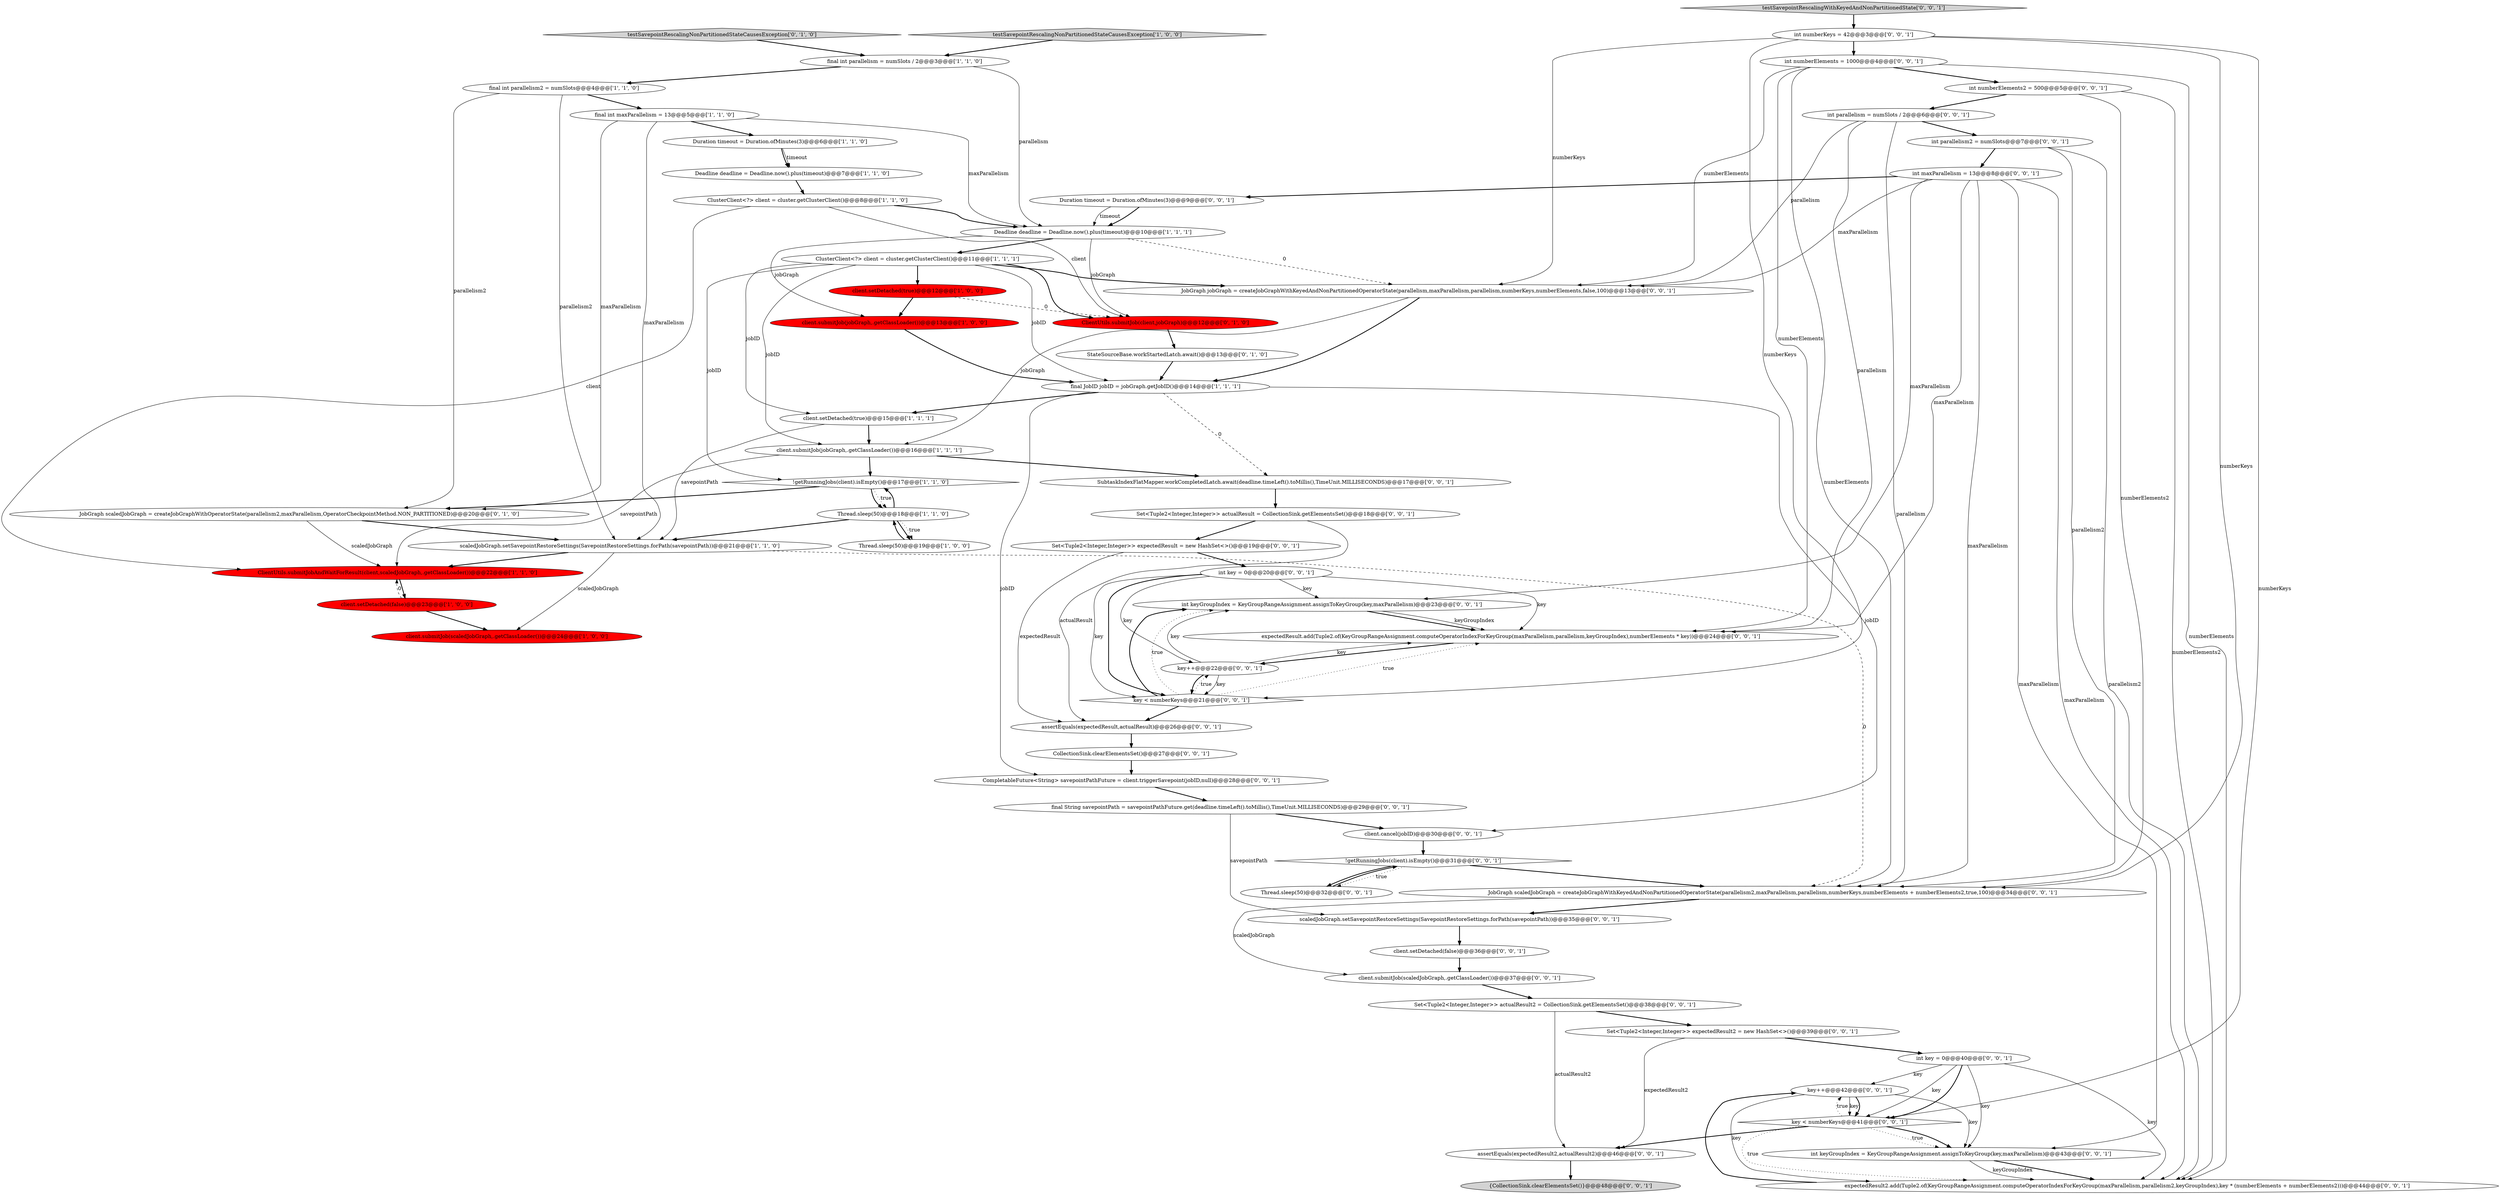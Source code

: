 digraph {
10 [style = filled, label = "ClientUtils.submitJobAndWaitForResult(client,scaledJobGraph,.getClassLoader())@@@22@@@['1', '1', '0']", fillcolor = red, shape = ellipse image = "AAA1AAABBB1BBB"];
44 [style = filled, label = "testSavepointRescalingWithKeyedAndNonPartitionedState['0', '0', '1']", fillcolor = lightgray, shape = diamond image = "AAA0AAABBB3BBB"];
61 [style = filled, label = "scaledJobGraph.setSavepointRestoreSettings(SavepointRestoreSettings.forPath(savepointPath))@@@35@@@['0', '0', '1']", fillcolor = white, shape = ellipse image = "AAA0AAABBB3BBB"];
9 [style = filled, label = "Duration timeout = Duration.ofMinutes(3)@@@6@@@['1', '1', '0']", fillcolor = white, shape = ellipse image = "AAA0AAABBB1BBB"];
49 [style = filled, label = "int parallelism = numSlots / 2@@@6@@@['0', '0', '1']", fillcolor = white, shape = ellipse image = "AAA0AAABBB3BBB"];
17 [style = filled, label = "client.setDetached(true)@@@15@@@['1', '1', '1']", fillcolor = white, shape = ellipse image = "AAA0AAABBB1BBB"];
58 [style = filled, label = "int key = 0@@@40@@@['0', '0', '1']", fillcolor = white, shape = ellipse image = "AAA0AAABBB3BBB"];
31 [style = filled, label = "JobGraph jobGraph = createJobGraphWithKeyedAndNonPartitionedOperatorState(parallelism,maxParallelism,parallelism,numberKeys,numberElements,false,100)@@@13@@@['0', '0', '1']", fillcolor = white, shape = ellipse image = "AAA0AAABBB3BBB"];
4 [style = filled, label = "scaledJobGraph.setSavepointRestoreSettings(SavepointRestoreSettings.forPath(savepointPath))@@@21@@@['1', '1', '0']", fillcolor = white, shape = ellipse image = "AAA0AAABBB1BBB"];
25 [style = filled, label = "int keyGroupIndex = KeyGroupRangeAssignment.assignToKeyGroup(key,maxParallelism)@@@23@@@['0', '0', '1']", fillcolor = white, shape = ellipse image = "AAA0AAABBB3BBB"];
60 [style = filled, label = "int numberElements2 = 500@@@5@@@['0', '0', '1']", fillcolor = white, shape = ellipse image = "AAA0AAABBB3BBB"];
51 [style = filled, label = "int numberKeys = 42@@@3@@@['0', '0', '1']", fillcolor = white, shape = ellipse image = "AAA0AAABBB3BBB"];
33 [style = filled, label = "SubtaskIndexFlatMapper.workCompletedLatch.await(deadline.timeLeft().toMillis(),TimeUnit.MILLISECONDS)@@@17@@@['0', '0', '1']", fillcolor = white, shape = ellipse image = "AAA0AAABBB3BBB"];
40 [style = filled, label = "final String savepointPath = savepointPathFuture.get(deadline.timeLeft().toMillis(),TimeUnit.MILLISECONDS)@@@29@@@['0', '0', '1']", fillcolor = white, shape = ellipse image = "AAA0AAABBB3BBB"];
57 [style = filled, label = "Set<Tuple2<Integer,Integer>> expectedResult = new HashSet<>()@@@19@@@['0', '0', '1']", fillcolor = white, shape = ellipse image = "AAA0AAABBB3BBB"];
53 [style = filled, label = "key++@@@22@@@['0', '0', '1']", fillcolor = white, shape = ellipse image = "AAA0AAABBB3BBB"];
20 [style = filled, label = "client.submitJob(jobGraph,.getClassLoader())@@@13@@@['1', '0', '0']", fillcolor = red, shape = ellipse image = "AAA1AAABBB1BBB"];
46 [style = filled, label = "assertEquals(expectedResult,actualResult)@@@26@@@['0', '0', '1']", fillcolor = white, shape = ellipse image = "AAA0AAABBB3BBB"];
7 [style = filled, label = "ClusterClient<?> client = cluster.getClusterClient()@@@8@@@['1', '1', '0']", fillcolor = white, shape = ellipse image = "AAA0AAABBB1BBB"];
14 [style = filled, label = "client.setDetached(false)@@@23@@@['1', '0', '0']", fillcolor = red, shape = ellipse image = "AAA1AAABBB1BBB"];
13 [style = filled, label = "client.submitJob(jobGraph,.getClassLoader())@@@16@@@['1', '1', '1']", fillcolor = white, shape = ellipse image = "AAA0AAABBB1BBB"];
11 [style = filled, label = "final int parallelism = numSlots / 2@@@3@@@['1', '1', '0']", fillcolor = white, shape = ellipse image = "AAA0AAABBB1BBB"];
28 [style = filled, label = "{CollectionSink.clearElementsSet()}@@@48@@@['0', '0', '1']", fillcolor = lightgray, shape = ellipse image = "AAA0AAABBB3BBB"];
21 [style = filled, label = "ClientUtils.submitJob(client,jobGraph)@@@12@@@['0', '1', '0']", fillcolor = red, shape = ellipse image = "AAA1AAABBB2BBB"];
45 [style = filled, label = "key < numberKeys@@@21@@@['0', '0', '1']", fillcolor = white, shape = diamond image = "AAA0AAABBB3BBB"];
39 [style = filled, label = "Set<Tuple2<Integer,Integer>> expectedResult2 = new HashSet<>()@@@39@@@['0', '0', '1']", fillcolor = white, shape = ellipse image = "AAA0AAABBB3BBB"];
5 [style = filled, label = "testSavepointRescalingNonPartitionedStateCausesException['1', '0', '0']", fillcolor = lightgray, shape = diamond image = "AAA0AAABBB1BBB"];
8 [style = filled, label = "Thread.sleep(50)@@@19@@@['1', '0', '0']", fillcolor = white, shape = ellipse image = "AAA0AAABBB1BBB"];
12 [style = filled, label = "client.setDetached(true)@@@12@@@['1', '0', '0']", fillcolor = red, shape = ellipse image = "AAA1AAABBB1BBB"];
19 [style = filled, label = "final JobID jobID = jobGraph.getJobID()@@@14@@@['1', '1', '1']", fillcolor = white, shape = ellipse image = "AAA0AAABBB1BBB"];
23 [style = filled, label = "testSavepointRescalingNonPartitionedStateCausesException['0', '1', '0']", fillcolor = lightgray, shape = diamond image = "AAA0AAABBB2BBB"];
26 [style = filled, label = "int maxParallelism = 13@@@8@@@['0', '0', '1']", fillcolor = white, shape = ellipse image = "AAA0AAABBB3BBB"];
32 [style = filled, label = "client.cancel(jobID)@@@30@@@['0', '0', '1']", fillcolor = white, shape = ellipse image = "AAA0AAABBB3BBB"];
41 [style = filled, label = "key++@@@42@@@['0', '0', '1']", fillcolor = white, shape = ellipse image = "AAA0AAABBB3BBB"];
42 [style = filled, label = "!getRunningJobs(client).isEmpty()@@@31@@@['0', '0', '1']", fillcolor = white, shape = diamond image = "AAA0AAABBB3BBB"];
35 [style = filled, label = "expectedResult2.add(Tuple2.of(KeyGroupRangeAssignment.computeOperatorIndexForKeyGroup(maxParallelism,parallelism2,keyGroupIndex),key * (numberElements + numberElements2)))@@@44@@@['0', '0', '1']", fillcolor = white, shape = ellipse image = "AAA0AAABBB3BBB"];
0 [style = filled, label = "client.submitJob(scaledJobGraph,.getClassLoader())@@@24@@@['1', '0', '0']", fillcolor = red, shape = ellipse image = "AAA1AAABBB1BBB"];
52 [style = filled, label = "key < numberKeys@@@41@@@['0', '0', '1']", fillcolor = white, shape = diamond image = "AAA0AAABBB3BBB"];
22 [style = filled, label = "StateSourceBase.workStartedLatch.await()@@@13@@@['0', '1', '0']", fillcolor = white, shape = ellipse image = "AAA0AAABBB2BBB"];
30 [style = filled, label = "Thread.sleep(50)@@@32@@@['0', '0', '1']", fillcolor = white, shape = ellipse image = "AAA0AAABBB3BBB"];
48 [style = filled, label = "Set<Tuple2<Integer,Integer>> actualResult2 = CollectionSink.getElementsSet()@@@38@@@['0', '0', '1']", fillcolor = white, shape = ellipse image = "AAA0AAABBB3BBB"];
54 [style = filled, label = "Duration timeout = Duration.ofMinutes(3)@@@9@@@['0', '0', '1']", fillcolor = white, shape = ellipse image = "AAA0AAABBB3BBB"];
1 [style = filled, label = "Deadline deadline = Deadline.now().plus(timeout)@@@7@@@['1', '1', '0']", fillcolor = white, shape = ellipse image = "AAA0AAABBB1BBB"];
16 [style = filled, label = "ClusterClient<?> client = cluster.getClusterClient()@@@11@@@['1', '1', '1']", fillcolor = white, shape = ellipse image = "AAA0AAABBB1BBB"];
38 [style = filled, label = "int parallelism2 = numSlots@@@7@@@['0', '0', '1']", fillcolor = white, shape = ellipse image = "AAA0AAABBB3BBB"];
3 [style = filled, label = "Thread.sleep(50)@@@18@@@['1', '1', '0']", fillcolor = white, shape = ellipse image = "AAA0AAABBB1BBB"];
15 [style = filled, label = "Deadline deadline = Deadline.now().plus(timeout)@@@10@@@['1', '1', '1']", fillcolor = white, shape = ellipse image = "AAA0AAABBB1BBB"];
29 [style = filled, label = "int keyGroupIndex = KeyGroupRangeAssignment.assignToKeyGroup(key,maxParallelism)@@@43@@@['0', '0', '1']", fillcolor = white, shape = ellipse image = "AAA0AAABBB3BBB"];
6 [style = filled, label = "final int parallelism2 = numSlots@@@4@@@['1', '1', '0']", fillcolor = white, shape = ellipse image = "AAA0AAABBB1BBB"];
18 [style = filled, label = "final int maxParallelism = 13@@@5@@@['1', '1', '0']", fillcolor = white, shape = ellipse image = "AAA0AAABBB1BBB"];
27 [style = filled, label = "expectedResult.add(Tuple2.of(KeyGroupRangeAssignment.computeOperatorIndexForKeyGroup(maxParallelism,parallelism,keyGroupIndex),numberElements * key))@@@24@@@['0', '0', '1']", fillcolor = white, shape = ellipse image = "AAA0AAABBB3BBB"];
34 [style = filled, label = "assertEquals(expectedResult2,actualResult2)@@@46@@@['0', '0', '1']", fillcolor = white, shape = ellipse image = "AAA0AAABBB3BBB"];
55 [style = filled, label = "JobGraph scaledJobGraph = createJobGraphWithKeyedAndNonPartitionedOperatorState(parallelism2,maxParallelism,parallelism,numberKeys,numberElements + numberElements2,true,100)@@@34@@@['0', '0', '1']", fillcolor = white, shape = ellipse image = "AAA0AAABBB3BBB"];
2 [style = filled, label = "!getRunningJobs(client).isEmpty()@@@17@@@['1', '1', '0']", fillcolor = white, shape = diamond image = "AAA0AAABBB1BBB"];
59 [style = filled, label = "client.submitJob(scaledJobGraph,.getClassLoader())@@@37@@@['0', '0', '1']", fillcolor = white, shape = ellipse image = "AAA0AAABBB3BBB"];
36 [style = filled, label = "CollectionSink.clearElementsSet()@@@27@@@['0', '0', '1']", fillcolor = white, shape = ellipse image = "AAA0AAABBB3BBB"];
47 [style = filled, label = "client.setDetached(false)@@@36@@@['0', '0', '1']", fillcolor = white, shape = ellipse image = "AAA0AAABBB3BBB"];
24 [style = filled, label = "JobGraph scaledJobGraph = createJobGraphWithOperatorState(parallelism2,maxParallelism,OperatorCheckpointMethod.NON_PARTITIONED)@@@20@@@['0', '1', '0']", fillcolor = white, shape = ellipse image = "AAA0AAABBB2BBB"];
37 [style = filled, label = "int numberElements = 1000@@@4@@@['0', '0', '1']", fillcolor = white, shape = ellipse image = "AAA0AAABBB3BBB"];
43 [style = filled, label = "int key = 0@@@20@@@['0', '0', '1']", fillcolor = white, shape = ellipse image = "AAA0AAABBB3BBB"];
56 [style = filled, label = "CompletableFuture<String> savepointPathFuture = client.triggerSavepoint(jobID,null)@@@28@@@['0', '0', '1']", fillcolor = white, shape = ellipse image = "AAA0AAABBB3BBB"];
50 [style = filled, label = "Set<Tuple2<Integer,Integer>> actualResult = CollectionSink.getElementsSet()@@@18@@@['0', '0', '1']", fillcolor = white, shape = ellipse image = "AAA0AAABBB3BBB"];
45->27 [style = dotted, label="true"];
7->10 [style = solid, label="client"];
6->24 [style = solid, label="parallelism2"];
35->41 [style = bold, label=""];
15->20 [style = solid, label="jobGraph"];
31->13 [style = solid, label="jobGraph"];
58->41 [style = solid, label="key"];
51->55 [style = solid, label="numberKeys"];
3->4 [style = bold, label=""];
48->39 [style = bold, label=""];
12->21 [style = dashed, label="0"];
13->10 [style = solid, label="savepointPath"];
26->55 [style = solid, label="maxParallelism"];
44->51 [style = bold, label=""];
48->34 [style = solid, label="actualResult2"];
45->25 [style = bold, label=""];
37->60 [style = bold, label=""];
37->31 [style = solid, label="numberElements"];
14->10 [style = dashed, label="0"];
11->15 [style = solid, label="parallelism"];
15->31 [style = dashed, label="0"];
37->55 [style = solid, label="numberElements"];
52->29 [style = dotted, label="true"];
51->31 [style = solid, label="numberKeys"];
9->1 [style = solid, label="timeout"];
49->31 [style = solid, label="parallelism"];
38->26 [style = bold, label=""];
2->24 [style = bold, label=""];
16->19 [style = solid, label="jobID"];
39->58 [style = bold, label=""];
53->45 [style = solid, label="key"];
26->29 [style = solid, label="maxParallelism"];
38->35 [style = solid, label="parallelism2"];
43->45 [style = solid, label="key"];
24->10 [style = solid, label="scaledJobGraph"];
49->55 [style = solid, label="parallelism"];
2->3 [style = dotted, label="true"];
37->35 [style = solid, label="numberElements"];
18->24 [style = solid, label="maxParallelism"];
10->14 [style = bold, label=""];
57->46 [style = solid, label="expectedResult"];
41->29 [style = solid, label="key"];
27->53 [style = bold, label=""];
30->42 [style = bold, label=""];
41->52 [style = solid, label="key"];
46->36 [style = bold, label=""];
49->38 [style = bold, label=""];
58->52 [style = solid, label="key"];
33->50 [style = bold, label=""];
43->45 [style = bold, label=""];
25->27 [style = bold, label=""];
43->25 [style = solid, label="key"];
4->55 [style = dashed, label="0"];
41->35 [style = solid, label="key"];
3->2 [style = bold, label=""];
21->22 [style = bold, label=""];
39->34 [style = solid, label="expectedResult2"];
18->9 [style = bold, label=""];
38->55 [style = solid, label="parallelism2"];
42->30 [style = dotted, label="true"];
5->11 [style = bold, label=""];
6->4 [style = solid, label="parallelism2"];
52->41 [style = dotted, label="true"];
45->46 [style = bold, label=""];
29->35 [style = bold, label=""];
9->1 [style = bold, label=""];
20->19 [style = bold, label=""];
56->40 [style = bold, label=""];
32->42 [style = bold, label=""];
59->48 [style = bold, label=""];
26->35 [style = solid, label="maxParallelism"];
18->4 [style = solid, label="maxParallelism"];
49->27 [style = solid, label="parallelism"];
43->27 [style = solid, label="key"];
4->10 [style = bold, label=""];
17->4 [style = solid, label="savepointPath"];
37->27 [style = solid, label="numberElements"];
22->19 [style = bold, label=""];
60->55 [style = solid, label="numberElements2"];
51->52 [style = solid, label="numberKeys"];
6->18 [style = bold, label=""];
2->3 [style = bold, label=""];
8->3 [style = bold, label=""];
12->20 [style = bold, label=""];
60->35 [style = solid, label="numberElements2"];
19->17 [style = bold, label=""];
51->45 [style = solid, label="numberKeys"];
54->15 [style = bold, label=""];
42->55 [style = bold, label=""];
1->7 [style = bold, label=""];
47->59 [style = bold, label=""];
55->61 [style = bold, label=""];
50->46 [style = solid, label="actualResult"];
60->49 [style = bold, label=""];
34->28 [style = bold, label=""];
19->56 [style = solid, label="jobID"];
51->37 [style = bold, label=""];
54->15 [style = solid, label="timeout"];
26->54 [style = bold, label=""];
16->31 [style = bold, label=""];
3->8 [style = bold, label=""];
50->57 [style = bold, label=""];
26->25 [style = solid, label="maxParallelism"];
40->32 [style = bold, label=""];
57->43 [style = bold, label=""];
7->15 [style = bold, label=""];
16->13 [style = solid, label="jobID"];
55->59 [style = solid, label="scaledJobGraph"];
17->13 [style = bold, label=""];
23->11 [style = bold, label=""];
45->53 [style = dotted, label="true"];
18->15 [style = solid, label="maxParallelism"];
31->19 [style = bold, label=""];
15->21 [style = solid, label="jobGraph"];
13->2 [style = bold, label=""];
26->27 [style = solid, label="maxParallelism"];
36->56 [style = bold, label=""];
4->0 [style = solid, label="scaledJobGraph"];
16->17 [style = solid, label="jobID"];
11->6 [style = bold, label=""];
26->31 [style = solid, label="maxParallelism"];
53->27 [style = solid, label="key"];
52->34 [style = bold, label=""];
29->35 [style = solid, label="keyGroupIndex"];
15->16 [style = bold, label=""];
53->25 [style = solid, label="key"];
25->27 [style = solid, label="keyGroupIndex"];
40->61 [style = solid, label="savepointPath"];
41->52 [style = bold, label=""];
58->29 [style = solid, label="key"];
43->53 [style = solid, label="key"];
24->4 [style = bold, label=""];
14->0 [style = bold, label=""];
42->30 [style = bold, label=""];
61->47 [style = bold, label=""];
16->21 [style = bold, label=""];
45->25 [style = dotted, label="true"];
52->35 [style = dotted, label="true"];
52->29 [style = bold, label=""];
16->2 [style = solid, label="jobID"];
58->52 [style = bold, label=""];
19->32 [style = solid, label="jobID"];
58->35 [style = solid, label="key"];
13->33 [style = bold, label=""];
3->8 [style = dotted, label="true"];
19->33 [style = dashed, label="0"];
16->12 [style = bold, label=""];
53->45 [style = bold, label=""];
7->21 [style = solid, label="client"];
}
